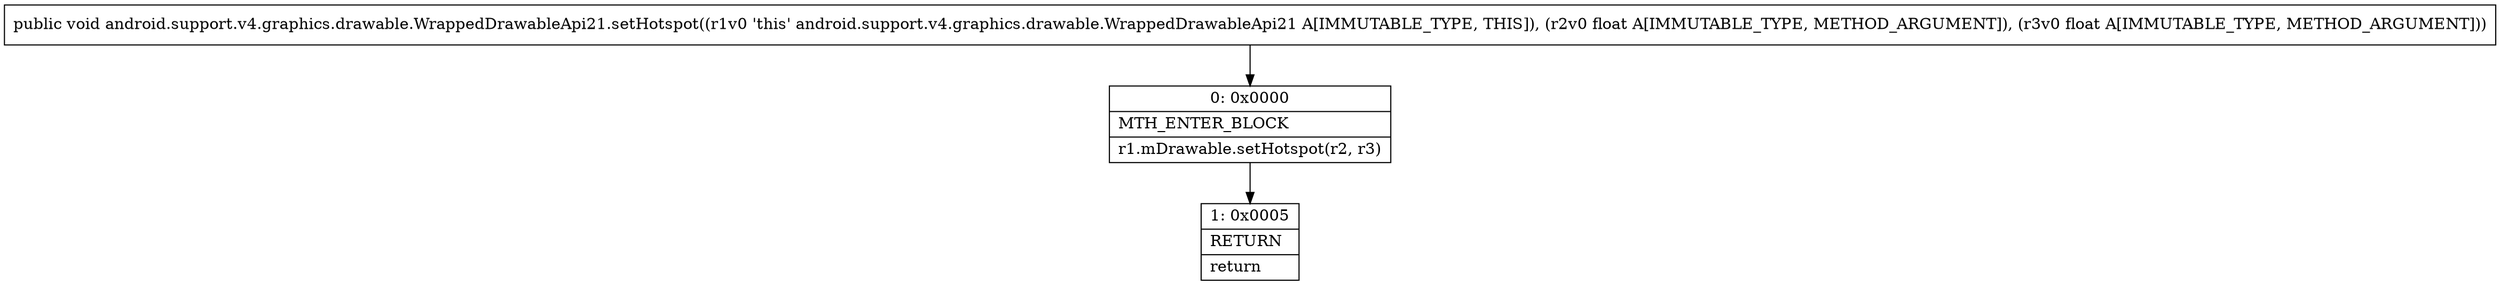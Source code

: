 digraph "CFG forandroid.support.v4.graphics.drawable.WrappedDrawableApi21.setHotspot(FF)V" {
Node_0 [shape=record,label="{0\:\ 0x0000|MTH_ENTER_BLOCK\l|r1.mDrawable.setHotspot(r2, r3)\l}"];
Node_1 [shape=record,label="{1\:\ 0x0005|RETURN\l|return\l}"];
MethodNode[shape=record,label="{public void android.support.v4.graphics.drawable.WrappedDrawableApi21.setHotspot((r1v0 'this' android.support.v4.graphics.drawable.WrappedDrawableApi21 A[IMMUTABLE_TYPE, THIS]), (r2v0 float A[IMMUTABLE_TYPE, METHOD_ARGUMENT]), (r3v0 float A[IMMUTABLE_TYPE, METHOD_ARGUMENT])) }"];
MethodNode -> Node_0;
Node_0 -> Node_1;
}

